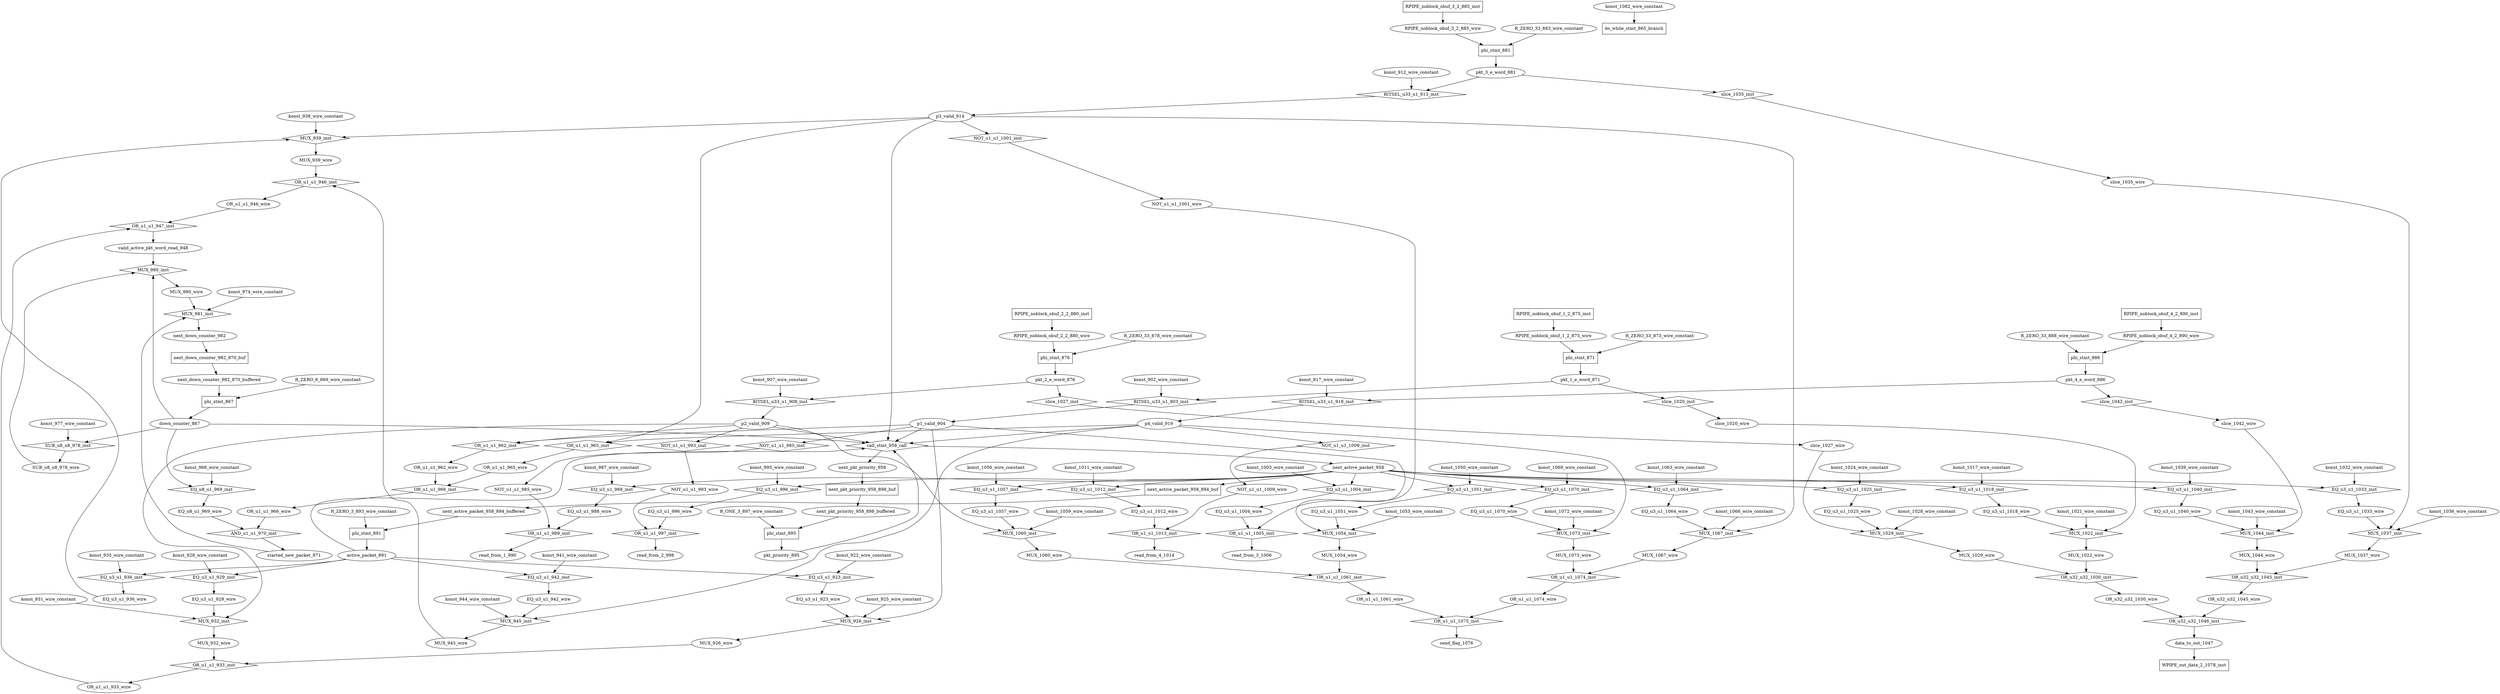 digraph data_path {
  EQ_u3_u1_1004_wire [shape=ellipse];
  EQ_u3_u1_1012_wire [shape=ellipse];
  EQ_u3_u1_1018_wire [shape=ellipse];
  EQ_u3_u1_1025_wire [shape=ellipse];
  EQ_u3_u1_1033_wire [shape=ellipse];
  EQ_u3_u1_1040_wire [shape=ellipse];
  EQ_u3_u1_1051_wire [shape=ellipse];
  EQ_u3_u1_1057_wire [shape=ellipse];
  EQ_u3_u1_1064_wire [shape=ellipse];
  EQ_u3_u1_1070_wire [shape=ellipse];
  EQ_u3_u1_923_wire [shape=ellipse];
  EQ_u3_u1_929_wire [shape=ellipse];
  EQ_u3_u1_936_wire [shape=ellipse];
  EQ_u3_u1_942_wire [shape=ellipse];
  EQ_u3_u1_988_wire [shape=ellipse];
  EQ_u3_u1_996_wire [shape=ellipse];
  EQ_u8_u1_969_wire [shape=ellipse];
  MUX_1022_wire [shape=ellipse];
  MUX_1029_wire [shape=ellipse];
  MUX_1037_wire [shape=ellipse];
  MUX_1044_wire [shape=ellipse];
  MUX_1054_wire [shape=ellipse];
  MUX_1060_wire [shape=ellipse];
  MUX_1067_wire [shape=ellipse];
  MUX_1073_wire [shape=ellipse];
  MUX_926_wire [shape=ellipse];
  MUX_932_wire [shape=ellipse];
  MUX_939_wire [shape=ellipse];
  MUX_945_wire [shape=ellipse];
  MUX_980_wire [shape=ellipse];
  NOT_u1_u1_1001_wire [shape=ellipse];
  NOT_u1_u1_1009_wire [shape=ellipse];
  NOT_u1_u1_985_wire [shape=ellipse];
  NOT_u1_u1_993_wire [shape=ellipse];
  OR_u1_u1_1061_wire [shape=ellipse];
  OR_u1_u1_1074_wire [shape=ellipse];
  OR_u1_u1_933_wire [shape=ellipse];
  OR_u1_u1_946_wire [shape=ellipse];
  OR_u1_u1_962_wire [shape=ellipse];
  OR_u1_u1_965_wire [shape=ellipse];
  OR_u1_u1_966_wire [shape=ellipse];
  OR_u32_u32_1030_wire [shape=ellipse];
  OR_u32_u32_1045_wire [shape=ellipse];
  RPIPE_noblock_obuf_1_2_875_wire [shape=ellipse];
  RPIPE_noblock_obuf_2_2_880_wire [shape=ellipse];
  RPIPE_noblock_obuf_3_2_885_wire [shape=ellipse];
  RPIPE_noblock_obuf_4_2_890_wire [shape=ellipse];
  R_ONE_3_897_wire_constant [shape=ellipse];
  R_ZERO_33_873_wire_constant [shape=ellipse];
  R_ZERO_33_878_wire_constant [shape=ellipse];
  R_ZERO_33_883_wire_constant [shape=ellipse];
  R_ZERO_33_888_wire_constant [shape=ellipse];
  R_ZERO_3_893_wire_constant [shape=ellipse];
  R_ZERO_8_869_wire_constant [shape=ellipse];
  SUB_u8_u8_978_wire [shape=ellipse];
  active_packet_891 [shape=ellipse];
  data_to_out_1047 [shape=ellipse];
  down_counter_867 [shape=ellipse];
  konst_1003_wire_constant [shape=ellipse];
  konst_1011_wire_constant [shape=ellipse];
  konst_1017_wire_constant [shape=ellipse];
  konst_1021_wire_constant [shape=ellipse];
  konst_1024_wire_constant [shape=ellipse];
  konst_1028_wire_constant [shape=ellipse];
  konst_1032_wire_constant [shape=ellipse];
  konst_1036_wire_constant [shape=ellipse];
  konst_1039_wire_constant [shape=ellipse];
  konst_1043_wire_constant [shape=ellipse];
  konst_1050_wire_constant [shape=ellipse];
  konst_1053_wire_constant [shape=ellipse];
  konst_1056_wire_constant [shape=ellipse];
  konst_1059_wire_constant [shape=ellipse];
  konst_1063_wire_constant [shape=ellipse];
  konst_1066_wire_constant [shape=ellipse];
  konst_1069_wire_constant [shape=ellipse];
  konst_1072_wire_constant [shape=ellipse];
  konst_1082_wire_constant [shape=ellipse];
  konst_902_wire_constant [shape=ellipse];
  konst_907_wire_constant [shape=ellipse];
  konst_912_wire_constant [shape=ellipse];
  konst_917_wire_constant [shape=ellipse];
  konst_922_wire_constant [shape=ellipse];
  konst_925_wire_constant [shape=ellipse];
  konst_928_wire_constant [shape=ellipse];
  konst_931_wire_constant [shape=ellipse];
  konst_935_wire_constant [shape=ellipse];
  konst_938_wire_constant [shape=ellipse];
  konst_941_wire_constant [shape=ellipse];
  konst_944_wire_constant [shape=ellipse];
  konst_968_wire_constant [shape=ellipse];
  konst_974_wire_constant [shape=ellipse];
  konst_977_wire_constant [shape=ellipse];
  konst_987_wire_constant [shape=ellipse];
  konst_995_wire_constant [shape=ellipse];
  next_active_packet_958 [shape=ellipse];
  next_active_packet_958_894_buffered [shape=ellipse];
  next_down_counter_982 [shape=ellipse];
  next_down_counter_982_870_buffered [shape=ellipse];
  next_pkt_priority_958 [shape=ellipse];
  next_pkt_priority_958_898_buffered [shape=ellipse];
  p1_valid_904 [shape=ellipse];
  p2_valid_909 [shape=ellipse];
  p3_valid_914 [shape=ellipse];
  p4_valid_919 [shape=ellipse];
  pkt_1_e_word_871 [shape=ellipse];
  pkt_2_e_word_876 [shape=ellipse];
  pkt_3_e_word_881 [shape=ellipse];
  pkt_4_e_word_886 [shape=ellipse];
  pkt_priority_895 [shape=ellipse];
  read_from_1_990 [shape=ellipse];
  read_from_2_998 [shape=ellipse];
  read_from_3_1006 [shape=ellipse];
  read_from_4_1014 [shape=ellipse];
  send_flag_1076 [shape=ellipse];
  slice_1020_wire [shape=ellipse];
  slice_1027_wire [shape=ellipse];
  slice_1035_wire [shape=ellipse];
  slice_1042_wire [shape=ellipse];
  started_new_packet_971 [shape=ellipse];
  valid_active_pkt_word_read_948 [shape=ellipse];
  AND_u1_u1_970_inst [shape=diamond];
OR_u1_u1_966_wire  -> AND_u1_u1_970_inst;
EQ_u8_u1_969_wire  -> AND_u1_u1_970_inst;
AND_u1_u1_970_inst -> started_new_packet_971;
  BITSEL_u33_u1_903_inst [shape=diamond];
pkt_1_e_word_871  -> BITSEL_u33_u1_903_inst;
konst_902_wire_constant  -> BITSEL_u33_u1_903_inst;
BITSEL_u33_u1_903_inst -> p1_valid_904;
  BITSEL_u33_u1_908_inst [shape=diamond];
pkt_2_e_word_876  -> BITSEL_u33_u1_908_inst;
konst_907_wire_constant  -> BITSEL_u33_u1_908_inst;
BITSEL_u33_u1_908_inst -> p2_valid_909;
  BITSEL_u33_u1_913_inst [shape=diamond];
pkt_3_e_word_881  -> BITSEL_u33_u1_913_inst;
konst_912_wire_constant  -> BITSEL_u33_u1_913_inst;
BITSEL_u33_u1_913_inst -> p3_valid_914;
  BITSEL_u33_u1_918_inst [shape=diamond];
pkt_4_e_word_886  -> BITSEL_u33_u1_918_inst;
konst_917_wire_constant  -> BITSEL_u33_u1_918_inst;
BITSEL_u33_u1_918_inst -> p4_valid_919;
  EQ_u3_u1_1004_inst [shape=diamond];
next_active_packet_958  -> EQ_u3_u1_1004_inst;
konst_1003_wire_constant  -> EQ_u3_u1_1004_inst;
EQ_u3_u1_1004_inst -> EQ_u3_u1_1004_wire;
  EQ_u3_u1_1012_inst [shape=diamond];
next_active_packet_958  -> EQ_u3_u1_1012_inst;
konst_1011_wire_constant  -> EQ_u3_u1_1012_inst;
EQ_u3_u1_1012_inst -> EQ_u3_u1_1012_wire;
  EQ_u3_u1_1018_inst [shape=diamond];
next_active_packet_958  -> EQ_u3_u1_1018_inst;
konst_1017_wire_constant  -> EQ_u3_u1_1018_inst;
EQ_u3_u1_1018_inst -> EQ_u3_u1_1018_wire;
  EQ_u3_u1_1025_inst [shape=diamond];
next_active_packet_958  -> EQ_u3_u1_1025_inst;
konst_1024_wire_constant  -> EQ_u3_u1_1025_inst;
EQ_u3_u1_1025_inst -> EQ_u3_u1_1025_wire;
  EQ_u3_u1_1033_inst [shape=diamond];
next_active_packet_958  -> EQ_u3_u1_1033_inst;
konst_1032_wire_constant  -> EQ_u3_u1_1033_inst;
EQ_u3_u1_1033_inst -> EQ_u3_u1_1033_wire;
  EQ_u3_u1_1040_inst [shape=diamond];
next_active_packet_958  -> EQ_u3_u1_1040_inst;
konst_1039_wire_constant  -> EQ_u3_u1_1040_inst;
EQ_u3_u1_1040_inst -> EQ_u3_u1_1040_wire;
  EQ_u3_u1_1051_inst [shape=diamond];
next_active_packet_958  -> EQ_u3_u1_1051_inst;
konst_1050_wire_constant  -> EQ_u3_u1_1051_inst;
EQ_u3_u1_1051_inst -> EQ_u3_u1_1051_wire;
  EQ_u3_u1_1057_inst [shape=diamond];
next_active_packet_958  -> EQ_u3_u1_1057_inst;
konst_1056_wire_constant  -> EQ_u3_u1_1057_inst;
EQ_u3_u1_1057_inst -> EQ_u3_u1_1057_wire;
  EQ_u3_u1_1064_inst [shape=diamond];
next_active_packet_958  -> EQ_u3_u1_1064_inst;
konst_1063_wire_constant  -> EQ_u3_u1_1064_inst;
EQ_u3_u1_1064_inst -> EQ_u3_u1_1064_wire;
  EQ_u3_u1_1070_inst [shape=diamond];
next_active_packet_958  -> EQ_u3_u1_1070_inst;
konst_1069_wire_constant  -> EQ_u3_u1_1070_inst;
EQ_u3_u1_1070_inst -> EQ_u3_u1_1070_wire;
  EQ_u3_u1_923_inst [shape=diamond];
active_packet_891  -> EQ_u3_u1_923_inst;
konst_922_wire_constant  -> EQ_u3_u1_923_inst;
EQ_u3_u1_923_inst -> EQ_u3_u1_923_wire;
  EQ_u3_u1_929_inst [shape=diamond];
active_packet_891  -> EQ_u3_u1_929_inst;
konst_928_wire_constant  -> EQ_u3_u1_929_inst;
EQ_u3_u1_929_inst -> EQ_u3_u1_929_wire;
  EQ_u3_u1_936_inst [shape=diamond];
active_packet_891  -> EQ_u3_u1_936_inst;
konst_935_wire_constant  -> EQ_u3_u1_936_inst;
EQ_u3_u1_936_inst -> EQ_u3_u1_936_wire;
  EQ_u3_u1_942_inst [shape=diamond];
active_packet_891  -> EQ_u3_u1_942_inst;
konst_941_wire_constant  -> EQ_u3_u1_942_inst;
EQ_u3_u1_942_inst -> EQ_u3_u1_942_wire;
  EQ_u3_u1_988_inst [shape=diamond];
next_active_packet_958  -> EQ_u3_u1_988_inst;
konst_987_wire_constant  -> EQ_u3_u1_988_inst;
EQ_u3_u1_988_inst -> EQ_u3_u1_988_wire;
  EQ_u3_u1_996_inst [shape=diamond];
next_active_packet_958  -> EQ_u3_u1_996_inst;
konst_995_wire_constant  -> EQ_u3_u1_996_inst;
EQ_u3_u1_996_inst -> EQ_u3_u1_996_wire;
  EQ_u8_u1_969_inst [shape=diamond];
down_counter_867  -> EQ_u8_u1_969_inst;
konst_968_wire_constant  -> EQ_u8_u1_969_inst;
EQ_u8_u1_969_inst -> EQ_u8_u1_969_wire;
  MUX_1022_inst [shape=diamond];
EQ_u3_u1_1018_wire  -> MUX_1022_inst;
slice_1020_wire  -> MUX_1022_inst;
konst_1021_wire_constant  -> MUX_1022_inst;
MUX_1022_inst -> MUX_1022_wire;
  MUX_1029_inst [shape=diamond];
EQ_u3_u1_1025_wire  -> MUX_1029_inst;
slice_1027_wire  -> MUX_1029_inst;
konst_1028_wire_constant  -> MUX_1029_inst;
MUX_1029_inst -> MUX_1029_wire;
  MUX_1037_inst [shape=diamond];
EQ_u3_u1_1033_wire  -> MUX_1037_inst;
slice_1035_wire  -> MUX_1037_inst;
konst_1036_wire_constant  -> MUX_1037_inst;
MUX_1037_inst -> MUX_1037_wire;
  MUX_1044_inst [shape=diamond];
EQ_u3_u1_1040_wire  -> MUX_1044_inst;
slice_1042_wire  -> MUX_1044_inst;
konst_1043_wire_constant  -> MUX_1044_inst;
MUX_1044_inst -> MUX_1044_wire;
  MUX_1054_inst [shape=diamond];
EQ_u3_u1_1051_wire  -> MUX_1054_inst;
p1_valid_904  -> MUX_1054_inst;
konst_1053_wire_constant  -> MUX_1054_inst;
MUX_1054_inst -> MUX_1054_wire;
  MUX_1060_inst [shape=diamond];
EQ_u3_u1_1057_wire  -> MUX_1060_inst;
p2_valid_909  -> MUX_1060_inst;
konst_1059_wire_constant  -> MUX_1060_inst;
MUX_1060_inst -> MUX_1060_wire;
  MUX_1067_inst [shape=diamond];
EQ_u3_u1_1064_wire  -> MUX_1067_inst;
p3_valid_914  -> MUX_1067_inst;
konst_1066_wire_constant  -> MUX_1067_inst;
MUX_1067_inst -> MUX_1067_wire;
  MUX_1073_inst [shape=diamond];
EQ_u3_u1_1070_wire  -> MUX_1073_inst;
p4_valid_919  -> MUX_1073_inst;
konst_1072_wire_constant  -> MUX_1073_inst;
MUX_1073_inst -> MUX_1073_wire;
  MUX_926_inst [shape=diamond];
EQ_u3_u1_923_wire  -> MUX_926_inst;
p1_valid_904  -> MUX_926_inst;
konst_925_wire_constant  -> MUX_926_inst;
MUX_926_inst -> MUX_926_wire;
  MUX_932_inst [shape=diamond];
EQ_u3_u1_929_wire  -> MUX_932_inst;
p2_valid_909  -> MUX_932_inst;
konst_931_wire_constant  -> MUX_932_inst;
MUX_932_inst -> MUX_932_wire;
  MUX_939_inst [shape=diamond];
EQ_u3_u1_936_wire  -> MUX_939_inst;
p3_valid_914  -> MUX_939_inst;
konst_938_wire_constant  -> MUX_939_inst;
MUX_939_inst -> MUX_939_wire;
  MUX_945_inst [shape=diamond];
EQ_u3_u1_942_wire  -> MUX_945_inst;
p4_valid_919  -> MUX_945_inst;
konst_944_wire_constant  -> MUX_945_inst;
MUX_945_inst -> MUX_945_wire;
  MUX_980_inst [shape=diamond];
valid_active_pkt_word_read_948  -> MUX_980_inst;
SUB_u8_u8_978_wire  -> MUX_980_inst;
down_counter_867  -> MUX_980_inst;
MUX_980_inst -> MUX_980_wire;
  MUX_981_inst [shape=diamond];
started_new_packet_971  -> MUX_981_inst;
konst_974_wire_constant  -> MUX_981_inst;
MUX_980_wire  -> MUX_981_inst;
MUX_981_inst -> next_down_counter_982;
  NOT_u1_u1_1001_inst [shape=diamond];
p3_valid_914  -> NOT_u1_u1_1001_inst;
NOT_u1_u1_1001_inst -> NOT_u1_u1_1001_wire;
  NOT_u1_u1_1009_inst [shape=diamond];
p4_valid_919  -> NOT_u1_u1_1009_inst;
NOT_u1_u1_1009_inst -> NOT_u1_u1_1009_wire;
  NOT_u1_u1_985_inst [shape=diamond];
p1_valid_904  -> NOT_u1_u1_985_inst;
NOT_u1_u1_985_inst -> NOT_u1_u1_985_wire;
  NOT_u1_u1_993_inst [shape=diamond];
p2_valid_909  -> NOT_u1_u1_993_inst;
NOT_u1_u1_993_inst -> NOT_u1_u1_993_wire;
  OR_u1_u1_1005_inst [shape=diamond];
NOT_u1_u1_1001_wire  -> OR_u1_u1_1005_inst;
EQ_u3_u1_1004_wire  -> OR_u1_u1_1005_inst;
OR_u1_u1_1005_inst -> read_from_3_1006;
  OR_u1_u1_1013_inst [shape=diamond];
NOT_u1_u1_1009_wire  -> OR_u1_u1_1013_inst;
EQ_u3_u1_1012_wire  -> OR_u1_u1_1013_inst;
OR_u1_u1_1013_inst -> read_from_4_1014;
  OR_u1_u1_1061_inst [shape=diamond];
MUX_1054_wire  -> OR_u1_u1_1061_inst;
MUX_1060_wire  -> OR_u1_u1_1061_inst;
OR_u1_u1_1061_inst -> OR_u1_u1_1061_wire;
  OR_u1_u1_1074_inst [shape=diamond];
MUX_1067_wire  -> OR_u1_u1_1074_inst;
MUX_1073_wire  -> OR_u1_u1_1074_inst;
OR_u1_u1_1074_inst -> OR_u1_u1_1074_wire;
  OR_u1_u1_1075_inst [shape=diamond];
OR_u1_u1_1061_wire  -> OR_u1_u1_1075_inst;
OR_u1_u1_1074_wire  -> OR_u1_u1_1075_inst;
OR_u1_u1_1075_inst -> send_flag_1076;
  OR_u1_u1_933_inst [shape=diamond];
MUX_926_wire  -> OR_u1_u1_933_inst;
MUX_932_wire  -> OR_u1_u1_933_inst;
OR_u1_u1_933_inst -> OR_u1_u1_933_wire;
  OR_u1_u1_946_inst [shape=diamond];
MUX_939_wire  -> OR_u1_u1_946_inst;
MUX_945_wire  -> OR_u1_u1_946_inst;
OR_u1_u1_946_inst -> OR_u1_u1_946_wire;
  OR_u1_u1_947_inst [shape=diamond];
OR_u1_u1_933_wire  -> OR_u1_u1_947_inst;
OR_u1_u1_946_wire  -> OR_u1_u1_947_inst;
OR_u1_u1_947_inst -> valid_active_pkt_word_read_948;
  OR_u1_u1_962_inst [shape=diamond];
p1_valid_904  -> OR_u1_u1_962_inst;
p2_valid_909  -> OR_u1_u1_962_inst;
OR_u1_u1_962_inst -> OR_u1_u1_962_wire;
  OR_u1_u1_965_inst [shape=diamond];
p3_valid_914  -> OR_u1_u1_965_inst;
p4_valid_919  -> OR_u1_u1_965_inst;
OR_u1_u1_965_inst -> OR_u1_u1_965_wire;
  OR_u1_u1_966_inst [shape=diamond];
OR_u1_u1_962_wire  -> OR_u1_u1_966_inst;
OR_u1_u1_965_wire  -> OR_u1_u1_966_inst;
OR_u1_u1_966_inst -> OR_u1_u1_966_wire;
  OR_u1_u1_989_inst [shape=diamond];
NOT_u1_u1_985_wire  -> OR_u1_u1_989_inst;
EQ_u3_u1_988_wire  -> OR_u1_u1_989_inst;
OR_u1_u1_989_inst -> read_from_1_990;
  OR_u1_u1_997_inst [shape=diamond];
NOT_u1_u1_993_wire  -> OR_u1_u1_997_inst;
EQ_u3_u1_996_wire  -> OR_u1_u1_997_inst;
OR_u1_u1_997_inst -> read_from_2_998;
  OR_u32_u32_1030_inst [shape=diamond];
MUX_1022_wire  -> OR_u32_u32_1030_inst;
MUX_1029_wire  -> OR_u32_u32_1030_inst;
OR_u32_u32_1030_inst -> OR_u32_u32_1030_wire;
  OR_u32_u32_1045_inst [shape=diamond];
MUX_1037_wire  -> OR_u32_u32_1045_inst;
MUX_1044_wire  -> OR_u32_u32_1045_inst;
OR_u32_u32_1045_inst -> OR_u32_u32_1045_wire;
  OR_u32_u32_1046_inst [shape=diamond];
OR_u32_u32_1030_wire  -> OR_u32_u32_1046_inst;
OR_u32_u32_1045_wire  -> OR_u32_u32_1046_inst;
OR_u32_u32_1046_inst -> data_to_out_1047;
  RPIPE_noblock_obuf_1_2_875_inst [shape=rectangle];
RPIPE_noblock_obuf_1_2_875_inst -> RPIPE_noblock_obuf_1_2_875_wire;
  RPIPE_noblock_obuf_2_2_880_inst [shape=rectangle];
RPIPE_noblock_obuf_2_2_880_inst -> RPIPE_noblock_obuf_2_2_880_wire;
  RPIPE_noblock_obuf_3_2_885_inst [shape=rectangle];
RPIPE_noblock_obuf_3_2_885_inst -> RPIPE_noblock_obuf_3_2_885_wire;
  RPIPE_noblock_obuf_4_2_890_inst [shape=rectangle];
RPIPE_noblock_obuf_4_2_890_inst -> RPIPE_noblock_obuf_4_2_890_wire;
  SUB_u8_u8_978_inst [shape=diamond];
down_counter_867  -> SUB_u8_u8_978_inst;
konst_977_wire_constant  -> SUB_u8_u8_978_inst;
SUB_u8_u8_978_inst -> SUB_u8_u8_978_wire;
  WPIPE_out_data_2_1078_inst [shape=rectangle];
data_to_out_1047  -> WPIPE_out_data_2_1078_inst;
  call_stmt_958_call [shape=diamond];
down_counter_867  -> call_stmt_958_call;
active_packet_891  -> call_stmt_958_call;
pkt_priority_895  -> call_stmt_958_call;
p1_valid_904  -> call_stmt_958_call;
p2_valid_909  -> call_stmt_958_call;
p3_valid_914  -> call_stmt_958_call;
p4_valid_919  -> call_stmt_958_call;
call_stmt_958_call -> next_active_packet_958;
call_stmt_958_call -> next_pkt_priority_958;
  do_while_stmt_865_branch [shape=rectangle];
konst_1082_wire_constant  -> do_while_stmt_865_branch;
  next_active_packet_958_894_buf [shape=rectangle];
next_active_packet_958  -> next_active_packet_958_894_buf;
next_active_packet_958_894_buf -> next_active_packet_958_894_buffered;
  next_down_counter_982_870_buf [shape=rectangle];
next_down_counter_982  -> next_down_counter_982_870_buf;
next_down_counter_982_870_buf -> next_down_counter_982_870_buffered;
  next_pkt_priority_958_898_buf [shape=rectangle];
next_pkt_priority_958  -> next_pkt_priority_958_898_buf;
next_pkt_priority_958_898_buf -> next_pkt_priority_958_898_buffered;
  phi_stmt_867 [shape=rectangle];
R_ZERO_8_869_wire_constant  -> phi_stmt_867;
next_down_counter_982_870_buffered  -> phi_stmt_867;
phi_stmt_867 -> down_counter_867;
  phi_stmt_871 [shape=rectangle];
R_ZERO_33_873_wire_constant  -> phi_stmt_871;
RPIPE_noblock_obuf_1_2_875_wire  -> phi_stmt_871;
phi_stmt_871 -> pkt_1_e_word_871;
  phi_stmt_876 [shape=rectangle];
R_ZERO_33_878_wire_constant  -> phi_stmt_876;
RPIPE_noblock_obuf_2_2_880_wire  -> phi_stmt_876;
phi_stmt_876 -> pkt_2_e_word_876;
  phi_stmt_881 [shape=rectangle];
R_ZERO_33_883_wire_constant  -> phi_stmt_881;
RPIPE_noblock_obuf_3_2_885_wire  -> phi_stmt_881;
phi_stmt_881 -> pkt_3_e_word_881;
  phi_stmt_886 [shape=rectangle];
R_ZERO_33_888_wire_constant  -> phi_stmt_886;
RPIPE_noblock_obuf_4_2_890_wire  -> phi_stmt_886;
phi_stmt_886 -> pkt_4_e_word_886;
  phi_stmt_891 [shape=rectangle];
R_ZERO_3_893_wire_constant  -> phi_stmt_891;
next_active_packet_958_894_buffered  -> phi_stmt_891;
phi_stmt_891 -> active_packet_891;
  phi_stmt_895 [shape=rectangle];
R_ONE_3_897_wire_constant  -> phi_stmt_895;
next_pkt_priority_958_898_buffered  -> phi_stmt_895;
phi_stmt_895 -> pkt_priority_895;
  slice_1020_inst [shape=diamond];
pkt_1_e_word_871  -> slice_1020_inst;
slice_1020_inst -> slice_1020_wire;
  slice_1027_inst [shape=diamond];
pkt_2_e_word_876  -> slice_1027_inst;
slice_1027_inst -> slice_1027_wire;
  slice_1035_inst [shape=diamond];
pkt_3_e_word_881  -> slice_1035_inst;
slice_1035_inst -> slice_1035_wire;
  slice_1042_inst [shape=diamond];
pkt_4_e_word_886  -> slice_1042_inst;
slice_1042_inst -> slice_1042_wire;
}
